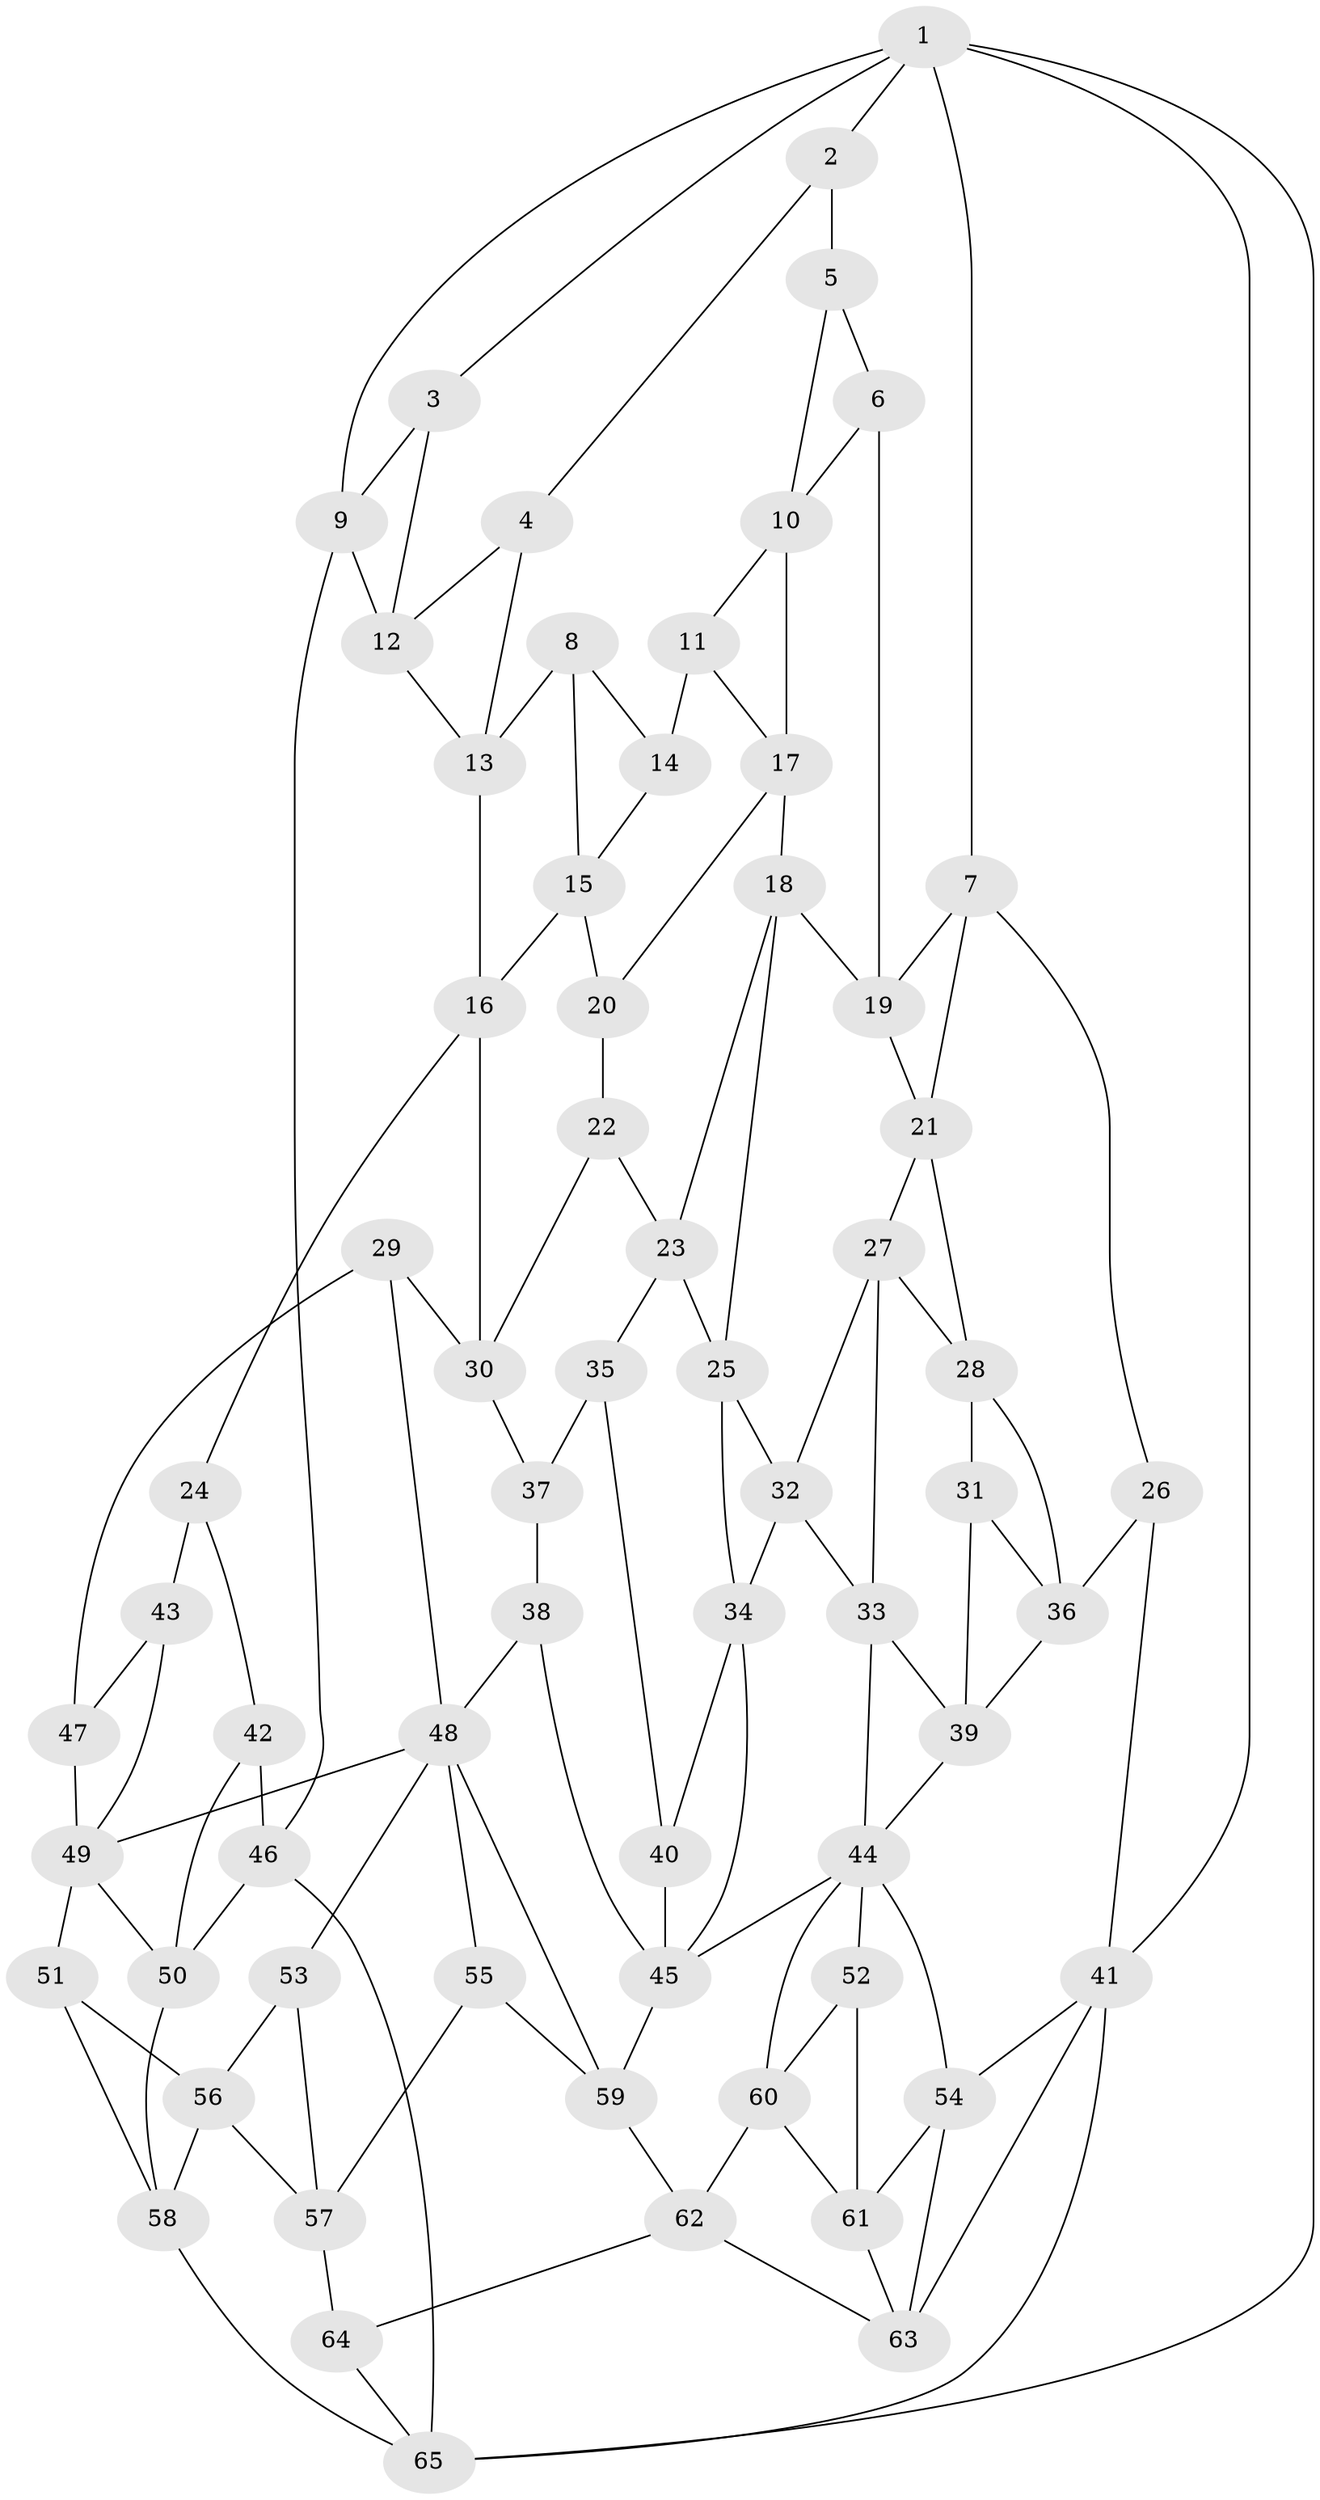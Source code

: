 // original degree distribution, {3: 0.023076923076923078, 6: 0.23076923076923078, 5: 0.5153846153846153, 4: 0.23076923076923078}
// Generated by graph-tools (version 1.1) at 2025/27/03/09/25 03:27:09]
// undirected, 65 vertices, 122 edges
graph export_dot {
graph [start="1"]
  node [color=gray90,style=filled];
  1;
  2;
  3;
  4;
  5;
  6;
  7;
  8;
  9;
  10;
  11;
  12;
  13;
  14;
  15;
  16;
  17;
  18;
  19;
  20;
  21;
  22;
  23;
  24;
  25;
  26;
  27;
  28;
  29;
  30;
  31;
  32;
  33;
  34;
  35;
  36;
  37;
  38;
  39;
  40;
  41;
  42;
  43;
  44;
  45;
  46;
  47;
  48;
  49;
  50;
  51;
  52;
  53;
  54;
  55;
  56;
  57;
  58;
  59;
  60;
  61;
  62;
  63;
  64;
  65;
  1 -- 2 [weight=1.0];
  1 -- 3 [weight=1.0];
  1 -- 7 [weight=1.0];
  1 -- 9 [weight=1.0];
  1 -- 41 [weight=1.0];
  1 -- 65 [weight=1.0];
  2 -- 4 [weight=1.0];
  2 -- 5 [weight=1.0];
  3 -- 9 [weight=1.0];
  3 -- 12 [weight=1.0];
  4 -- 12 [weight=1.0];
  4 -- 13 [weight=1.0];
  5 -- 6 [weight=1.0];
  5 -- 10 [weight=1.0];
  6 -- 10 [weight=1.0];
  6 -- 19 [weight=1.0];
  7 -- 19 [weight=1.0];
  7 -- 21 [weight=1.0];
  7 -- 26 [weight=1.0];
  8 -- 13 [weight=1.0];
  8 -- 14 [weight=1.0];
  8 -- 15 [weight=1.0];
  9 -- 12 [weight=1.0];
  9 -- 46 [weight=1.0];
  10 -- 11 [weight=1.0];
  10 -- 17 [weight=1.0];
  11 -- 14 [weight=2.0];
  11 -- 17 [weight=1.0];
  12 -- 13 [weight=1.0];
  13 -- 16 [weight=1.0];
  14 -- 15 [weight=1.0];
  15 -- 16 [weight=1.0];
  15 -- 20 [weight=1.0];
  16 -- 24 [weight=1.0];
  16 -- 30 [weight=1.0];
  17 -- 18 [weight=1.0];
  17 -- 20 [weight=1.0];
  18 -- 19 [weight=1.0];
  18 -- 23 [weight=1.0];
  18 -- 25 [weight=1.0];
  19 -- 21 [weight=1.0];
  20 -- 22 [weight=2.0];
  21 -- 27 [weight=1.0];
  21 -- 28 [weight=1.0];
  22 -- 23 [weight=1.0];
  22 -- 30 [weight=1.0];
  23 -- 25 [weight=1.0];
  23 -- 35 [weight=1.0];
  24 -- 42 [weight=1.0];
  24 -- 43 [weight=1.0];
  25 -- 32 [weight=1.0];
  25 -- 34 [weight=1.0];
  26 -- 36 [weight=1.0];
  26 -- 41 [weight=1.0];
  27 -- 28 [weight=1.0];
  27 -- 32 [weight=1.0];
  27 -- 33 [weight=1.0];
  28 -- 31 [weight=1.0];
  28 -- 36 [weight=1.0];
  29 -- 30 [weight=1.0];
  29 -- 47 [weight=1.0];
  29 -- 48 [weight=1.0];
  30 -- 37 [weight=1.0];
  31 -- 36 [weight=1.0];
  31 -- 39 [weight=1.0];
  32 -- 33 [weight=1.0];
  32 -- 34 [weight=1.0];
  33 -- 39 [weight=1.0];
  33 -- 44 [weight=1.0];
  34 -- 40 [weight=1.0];
  34 -- 45 [weight=1.0];
  35 -- 37 [weight=2.0];
  35 -- 40 [weight=1.0];
  36 -- 39 [weight=1.0];
  37 -- 38 [weight=1.0];
  38 -- 45 [weight=1.0];
  38 -- 48 [weight=1.0];
  39 -- 44 [weight=1.0];
  40 -- 45 [weight=2.0];
  41 -- 54 [weight=1.0];
  41 -- 63 [weight=1.0];
  41 -- 65 [weight=1.0];
  42 -- 46 [weight=2.0];
  42 -- 50 [weight=1.0];
  43 -- 47 [weight=2.0];
  43 -- 49 [weight=1.0];
  44 -- 45 [weight=1.0];
  44 -- 52 [weight=1.0];
  44 -- 54 [weight=1.0];
  44 -- 60 [weight=1.0];
  45 -- 59 [weight=1.0];
  46 -- 50 [weight=2.0];
  46 -- 65 [weight=1.0];
  47 -- 49 [weight=2.0];
  48 -- 49 [weight=1.0];
  48 -- 53 [weight=1.0];
  48 -- 55 [weight=1.0];
  48 -- 59 [weight=1.0];
  49 -- 50 [weight=1.0];
  49 -- 51 [weight=1.0];
  50 -- 58 [weight=1.0];
  51 -- 56 [weight=1.0];
  51 -- 58 [weight=1.0];
  52 -- 60 [weight=1.0];
  52 -- 61 [weight=1.0];
  53 -- 56 [weight=1.0];
  53 -- 57 [weight=1.0];
  54 -- 61 [weight=1.0];
  54 -- 63 [weight=1.0];
  55 -- 57 [weight=1.0];
  55 -- 59 [weight=1.0];
  56 -- 57 [weight=1.0];
  56 -- 58 [weight=1.0];
  57 -- 64 [weight=1.0];
  58 -- 65 [weight=1.0];
  59 -- 62 [weight=1.0];
  60 -- 61 [weight=1.0];
  60 -- 62 [weight=1.0];
  61 -- 63 [weight=1.0];
  62 -- 63 [weight=1.0];
  62 -- 64 [weight=1.0];
  64 -- 65 [weight=1.0];
}
